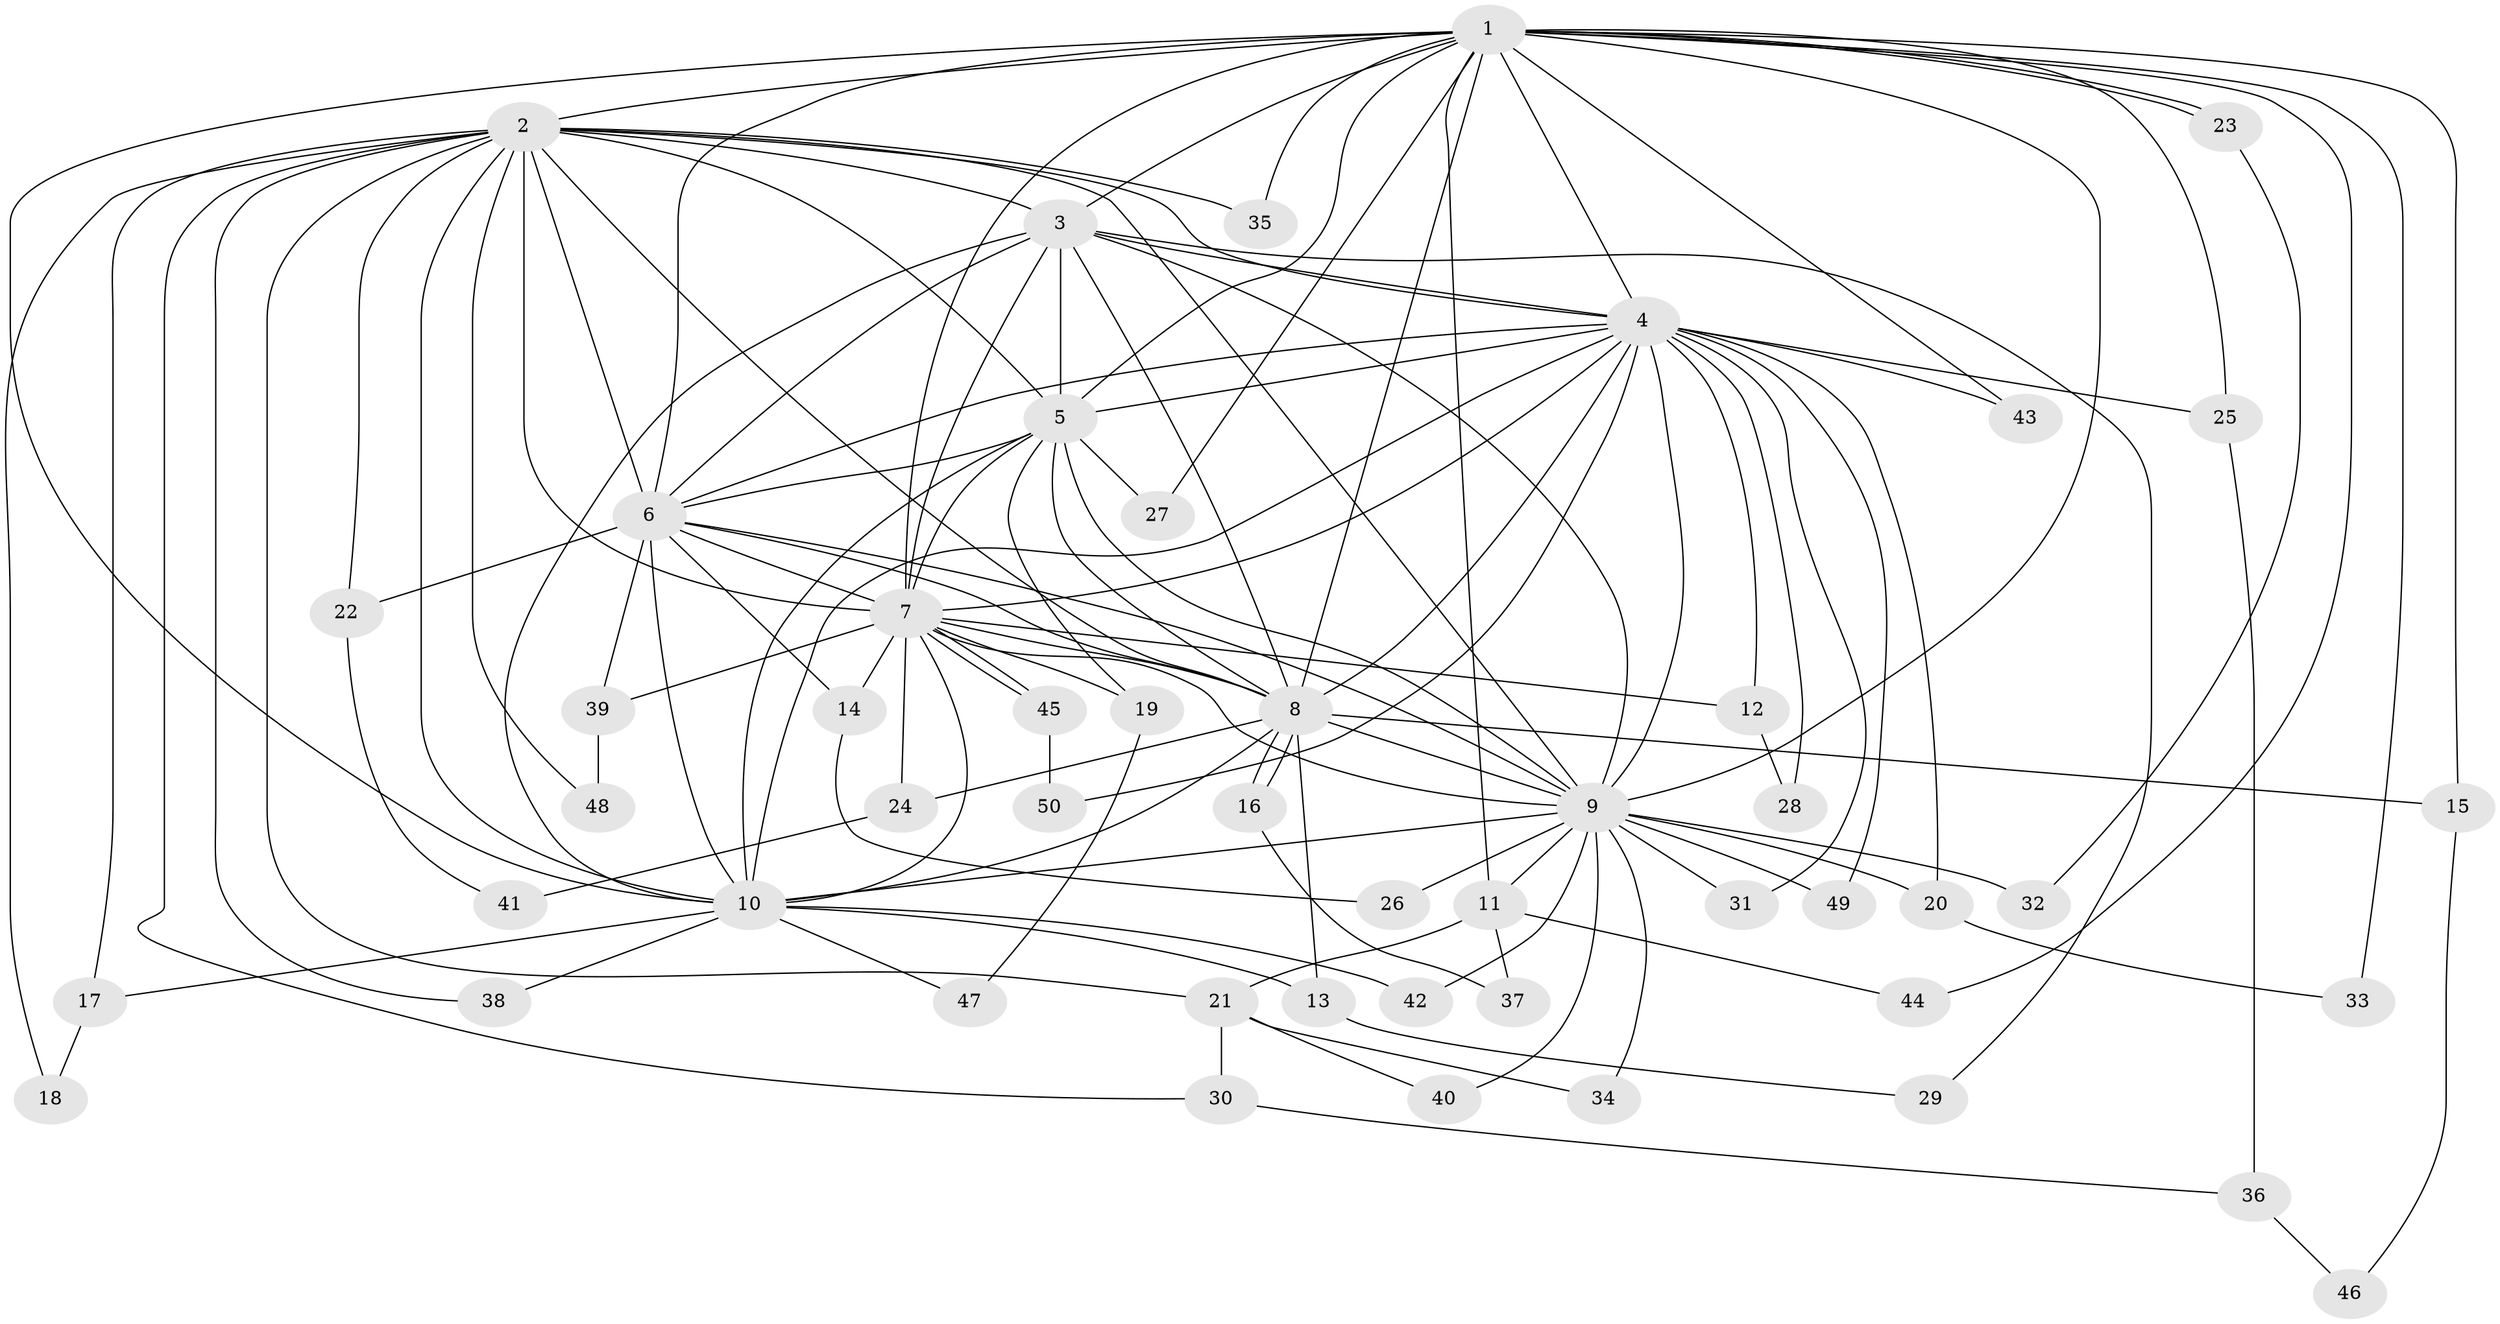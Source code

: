 // Generated by graph-tools (version 1.1) at 2025/14/03/09/25 04:14:04]
// undirected, 50 vertices, 125 edges
graph export_dot {
graph [start="1"]
  node [color=gray90,style=filled];
  1;
  2;
  3;
  4;
  5;
  6;
  7;
  8;
  9;
  10;
  11;
  12;
  13;
  14;
  15;
  16;
  17;
  18;
  19;
  20;
  21;
  22;
  23;
  24;
  25;
  26;
  27;
  28;
  29;
  30;
  31;
  32;
  33;
  34;
  35;
  36;
  37;
  38;
  39;
  40;
  41;
  42;
  43;
  44;
  45;
  46;
  47;
  48;
  49;
  50;
  1 -- 2;
  1 -- 3;
  1 -- 4;
  1 -- 5;
  1 -- 6;
  1 -- 7;
  1 -- 8;
  1 -- 9;
  1 -- 10;
  1 -- 11;
  1 -- 15;
  1 -- 23;
  1 -- 23;
  1 -- 25;
  1 -- 27;
  1 -- 33;
  1 -- 35;
  1 -- 43;
  1 -- 44;
  2 -- 3;
  2 -- 4;
  2 -- 5;
  2 -- 6;
  2 -- 7;
  2 -- 8;
  2 -- 9;
  2 -- 10;
  2 -- 17;
  2 -- 18;
  2 -- 21;
  2 -- 22;
  2 -- 30;
  2 -- 35;
  2 -- 38;
  2 -- 48;
  3 -- 4;
  3 -- 5;
  3 -- 6;
  3 -- 7;
  3 -- 8;
  3 -- 9;
  3 -- 10;
  3 -- 29;
  4 -- 5;
  4 -- 6;
  4 -- 7;
  4 -- 8;
  4 -- 9;
  4 -- 10;
  4 -- 12;
  4 -- 20;
  4 -- 25;
  4 -- 28;
  4 -- 31;
  4 -- 43;
  4 -- 49;
  4 -- 50;
  5 -- 6;
  5 -- 7;
  5 -- 8;
  5 -- 9;
  5 -- 10;
  5 -- 19;
  5 -- 27;
  6 -- 7;
  6 -- 8;
  6 -- 9;
  6 -- 10;
  6 -- 14;
  6 -- 22;
  6 -- 39;
  7 -- 8;
  7 -- 9;
  7 -- 10;
  7 -- 12;
  7 -- 14;
  7 -- 19;
  7 -- 24;
  7 -- 39;
  7 -- 45;
  7 -- 45;
  8 -- 9;
  8 -- 10;
  8 -- 13;
  8 -- 15;
  8 -- 16;
  8 -- 16;
  8 -- 24;
  9 -- 10;
  9 -- 11;
  9 -- 20;
  9 -- 26;
  9 -- 31;
  9 -- 32;
  9 -- 34;
  9 -- 40;
  9 -- 42;
  9 -- 49;
  10 -- 13;
  10 -- 17;
  10 -- 38;
  10 -- 42;
  10 -- 47;
  11 -- 21;
  11 -- 37;
  11 -- 44;
  12 -- 28;
  13 -- 29;
  14 -- 26;
  15 -- 46;
  16 -- 37;
  17 -- 18;
  19 -- 47;
  20 -- 33;
  21 -- 30;
  21 -- 34;
  21 -- 40;
  22 -- 41;
  23 -- 32;
  24 -- 41;
  25 -- 36;
  30 -- 36;
  36 -- 46;
  39 -- 48;
  45 -- 50;
}
